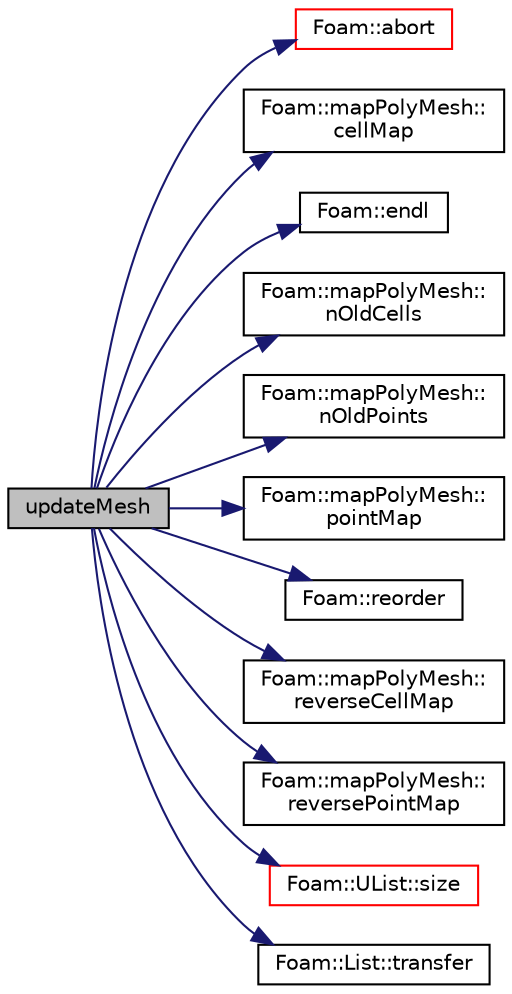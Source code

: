 digraph "updateMesh"
{
  bgcolor="transparent";
  edge [fontname="Helvetica",fontsize="10",labelfontname="Helvetica",labelfontsize="10"];
  node [fontname="Helvetica",fontsize="10",shape=record];
  rankdir="LR";
  Node1 [label="updateMesh",height=0.2,width=0.4,color="black", fillcolor="grey75", style="filled" fontcolor="black"];
  Node1 -> Node2 [color="midnightblue",fontsize="10",style="solid",fontname="Helvetica"];
  Node2 [label="Foam::abort",height=0.2,width=0.4,color="red",URL="$namespaceFoam.html#a447107a607d03e417307c203fa5fb44b"];
  Node1 -> Node3 [color="midnightblue",fontsize="10",style="solid",fontname="Helvetica"];
  Node3 [label="Foam::mapPolyMesh::\lcellMap",height=0.2,width=0.4,color="black",URL="$classFoam_1_1mapPolyMesh.html#a08afe30a689e98e3d34420f8258e573a",tooltip="Old cell map. "];
  Node1 -> Node4 [color="midnightblue",fontsize="10",style="solid",fontname="Helvetica"];
  Node4 [label="Foam::endl",height=0.2,width=0.4,color="black",URL="$namespaceFoam.html#a2db8fe02a0d3909e9351bb4275b23ce4",tooltip="Add newline and flush stream. "];
  Node1 -> Node5 [color="midnightblue",fontsize="10",style="solid",fontname="Helvetica"];
  Node5 [label="Foam::mapPolyMesh::\lnOldCells",height=0.2,width=0.4,color="black",URL="$classFoam_1_1mapPolyMesh.html#a6a7e1b193949c9f7a78bcbe91147dad8",tooltip="Number of old cells. "];
  Node1 -> Node6 [color="midnightblue",fontsize="10",style="solid",fontname="Helvetica"];
  Node6 [label="Foam::mapPolyMesh::\lnOldPoints",height=0.2,width=0.4,color="black",URL="$classFoam_1_1mapPolyMesh.html#a7d27219df6ebf6a7f200b5ba8e4667b4",tooltip="Number of old points. "];
  Node1 -> Node7 [color="midnightblue",fontsize="10",style="solid",fontname="Helvetica"];
  Node7 [label="Foam::mapPolyMesh::\lpointMap",height=0.2,width=0.4,color="black",URL="$classFoam_1_1mapPolyMesh.html#a5f97ad39073f06dac897e3314903bec2",tooltip="Old point map. "];
  Node1 -> Node8 [color="midnightblue",fontsize="10",style="solid",fontname="Helvetica"];
  Node8 [label="Foam::reorder",height=0.2,width=0.4,color="black",URL="$namespaceFoam.html#aea56a2b27db33feafffdf61f83bebe13",tooltip="Reorder the elements of a list. "];
  Node1 -> Node9 [color="midnightblue",fontsize="10",style="solid",fontname="Helvetica"];
  Node9 [label="Foam::mapPolyMesh::\lreverseCellMap",height=0.2,width=0.4,color="black",URL="$classFoam_1_1mapPolyMesh.html#a8a6b8133ecc052e64b425643f3fe0082",tooltip="Reverse cell map. "];
  Node1 -> Node10 [color="midnightblue",fontsize="10",style="solid",fontname="Helvetica"];
  Node10 [label="Foam::mapPolyMesh::\lreversePointMap",height=0.2,width=0.4,color="black",URL="$classFoam_1_1mapPolyMesh.html#a354ff3d4f67f53468e641bb69a286bb2",tooltip="Reverse point map. "];
  Node1 -> Node11 [color="midnightblue",fontsize="10",style="solid",fontname="Helvetica"];
  Node11 [label="Foam::UList::size",height=0.2,width=0.4,color="red",URL="$classFoam_1_1UList.html#afee03bfededf699921815b2bf3c41e35",tooltip="Override size to be inconsistent with allocated storage. "];
  Node1 -> Node12 [color="midnightblue",fontsize="10",style="solid",fontname="Helvetica"];
  Node12 [label="Foam::List::transfer",height=0.2,width=0.4,color="black",URL="$classFoam_1_1List.html#a12194004a66b30e6dfd3d9faa83f6b5a",tooltip="Transfer the contents of the argument List into this list and annul the argument list. "];
}
